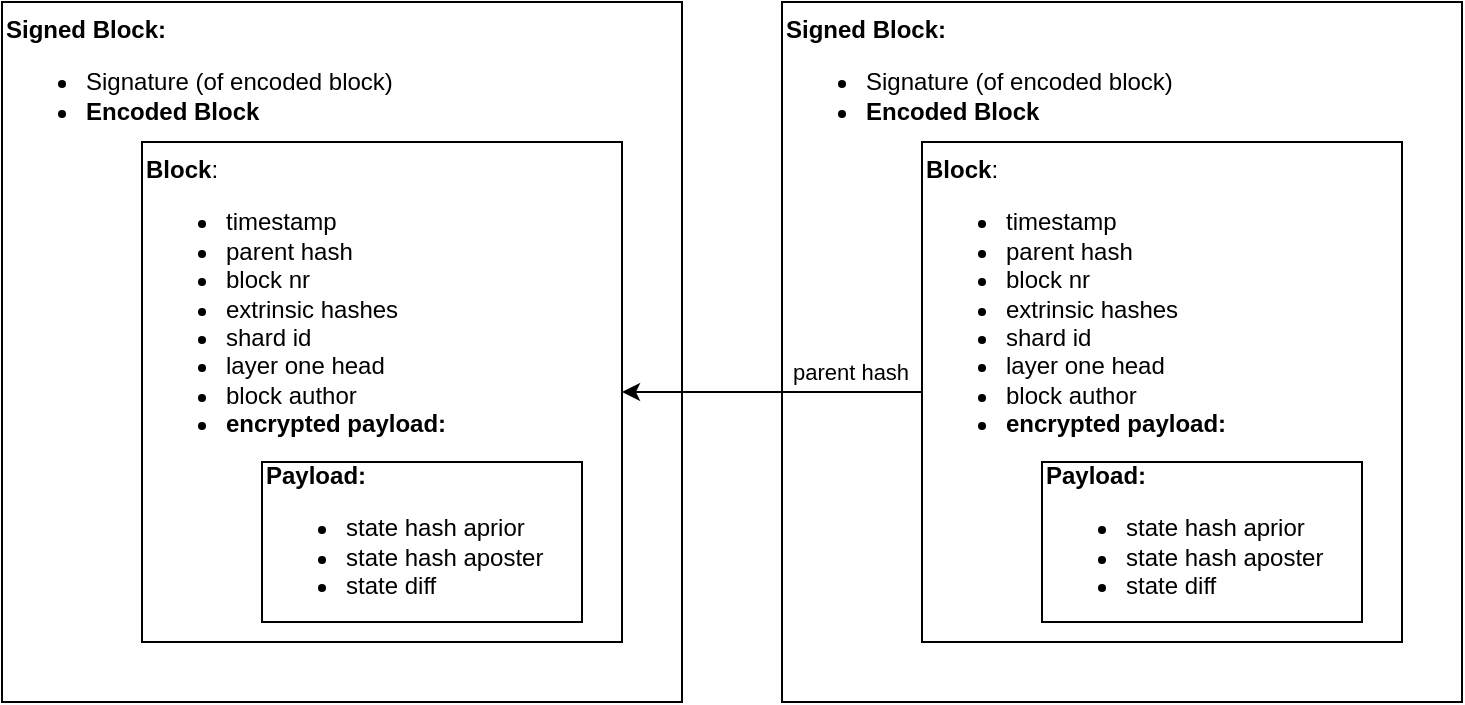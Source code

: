 <mxfile version="14.4.2" type="github">
  <diagram id="T9Td9MU28bycep_L8hhI" name="Page-1">
    <mxGraphModel dx="1135" dy="601" grid="1" gridSize="10" guides="1" tooltips="1" connect="1" arrows="1" fold="1" page="1" pageScale="1" pageWidth="827" pageHeight="1169" math="0" shadow="0">
      <root>
        <mxCell id="0" />
        <mxCell id="1" parent="0" />
        <mxCell id="G-V3bjTnwK3FEwkh_d7c-3" value="&lt;div&gt;&lt;b&gt;Signed Block:&lt;/b&gt;&lt;/div&gt;&lt;div&gt;&lt;ul&gt;&lt;li&gt;Signature (of encoded block)&lt;br&gt;&lt;/li&gt;&lt;li&gt;&lt;b&gt;Encoded Block&lt;/b&gt;&lt;/li&gt;&lt;/ul&gt;&lt;/div&gt;" style="rounded=0;whiteSpace=wrap;html=1;align=left;verticalAlign=top;" vertex="1" parent="1">
          <mxGeometry x="40" y="80" width="340" height="350" as="geometry" />
        </mxCell>
        <mxCell id="G-V3bjTnwK3FEwkh_d7c-5" value="&lt;div align=&quot;left&quot;&gt;&lt;b&gt;Block&lt;/b&gt;:&lt;br&gt;&lt;ul&gt;&lt;li&gt;timestamp&lt;/li&gt;&lt;li&gt;parent hash&lt;/li&gt;&lt;li&gt;block nr&lt;/li&gt;&lt;li&gt;extrinsic hashes&lt;/li&gt;&lt;li&gt;shard id&lt;/li&gt;&lt;li&gt;layer one head&lt;/li&gt;&lt;li&gt;block author&lt;/li&gt;&lt;li&gt;&lt;b&gt;encrypted payload:&lt;/b&gt;&lt;/li&gt;&lt;/ul&gt;&lt;/div&gt;" style="rounded=0;whiteSpace=wrap;html=1;align=left;verticalAlign=top;" vertex="1" parent="1">
          <mxGeometry x="110" y="150" width="240" height="250" as="geometry" />
        </mxCell>
        <mxCell id="G-V3bjTnwK3FEwkh_d7c-1" value="&lt;div align=&quot;left&quot;&gt;&lt;b&gt;Payload:&lt;/b&gt;&lt;/div&gt;&lt;ul&gt;&lt;li&gt;state hash aprior&lt;/li&gt;&lt;li&gt;state hash aposter&lt;/li&gt;&lt;li&gt;state diff&lt;/li&gt;&lt;/ul&gt;" style="rounded=0;whiteSpace=wrap;html=1;align=left;" vertex="1" parent="1">
          <mxGeometry x="170" y="310" width="160" height="80" as="geometry" />
        </mxCell>
        <mxCell id="G-V3bjTnwK3FEwkh_d7c-6" value="&lt;div&gt;&lt;b&gt;Signed Block:&lt;/b&gt;&lt;/div&gt;&lt;div&gt;&lt;ul&gt;&lt;li&gt;Signature (of encoded block)&lt;/li&gt;&lt;li&gt;&lt;b&gt;Encoded Block&lt;/b&gt;&lt;/li&gt;&lt;/ul&gt;&lt;/div&gt;" style="rounded=0;whiteSpace=wrap;html=1;align=left;verticalAlign=top;" vertex="1" parent="1">
          <mxGeometry x="430" y="80" width="340" height="350" as="geometry" />
        </mxCell>
        <mxCell id="G-V3bjTnwK3FEwkh_d7c-7" value="&lt;div align=&quot;left&quot;&gt;&lt;b&gt;Block&lt;/b&gt;:&lt;br&gt;&lt;ul&gt;&lt;li&gt;timestamp&lt;/li&gt;&lt;li&gt;parent hash&lt;/li&gt;&lt;li&gt;block nr&lt;/li&gt;&lt;li&gt;extrinsic hashes&lt;/li&gt;&lt;li&gt;shard id&lt;/li&gt;&lt;li&gt;layer one head&lt;/li&gt;&lt;li&gt;block author&lt;/li&gt;&lt;li&gt;&lt;b&gt;encrypted payload:&lt;/b&gt;&lt;/li&gt;&lt;/ul&gt;&lt;/div&gt;" style="rounded=0;whiteSpace=wrap;html=1;align=left;verticalAlign=top;" vertex="1" parent="1">
          <mxGeometry x="500" y="150" width="240" height="250" as="geometry" />
        </mxCell>
        <mxCell id="G-V3bjTnwK3FEwkh_d7c-8" value="&lt;div align=&quot;left&quot;&gt;&lt;b&gt;Payload:&lt;/b&gt;&lt;/div&gt;&lt;ul&gt;&lt;li&gt;state hash aprior&lt;/li&gt;&lt;li&gt;state hash aposter&lt;/li&gt;&lt;li&gt;state diff&lt;/li&gt;&lt;/ul&gt;" style="rounded=0;whiteSpace=wrap;html=1;align=left;" vertex="1" parent="1">
          <mxGeometry x="560" y="310" width="160" height="80" as="geometry" />
        </mxCell>
        <mxCell id="G-V3bjTnwK3FEwkh_d7c-9" value="" style="endArrow=classic;html=1;" edge="1" parent="1" source="G-V3bjTnwK3FEwkh_d7c-7" target="G-V3bjTnwK3FEwkh_d7c-5">
          <mxGeometry width="50" height="50" relative="1" as="geometry">
            <mxPoint x="460" y="310" as="sourcePoint" />
            <mxPoint x="410" y="280" as="targetPoint" />
          </mxGeometry>
        </mxCell>
        <mxCell id="G-V3bjTnwK3FEwkh_d7c-10" value="parent hash" style="edgeLabel;html=1;align=center;verticalAlign=middle;resizable=0;points=[];" vertex="1" connectable="0" parent="G-V3bjTnwK3FEwkh_d7c-9">
          <mxGeometry x="0.23" y="-2" relative="1" as="geometry">
            <mxPoint x="56.41" y="-8" as="offset" />
          </mxGeometry>
        </mxCell>
      </root>
    </mxGraphModel>
  </diagram>
</mxfile>
